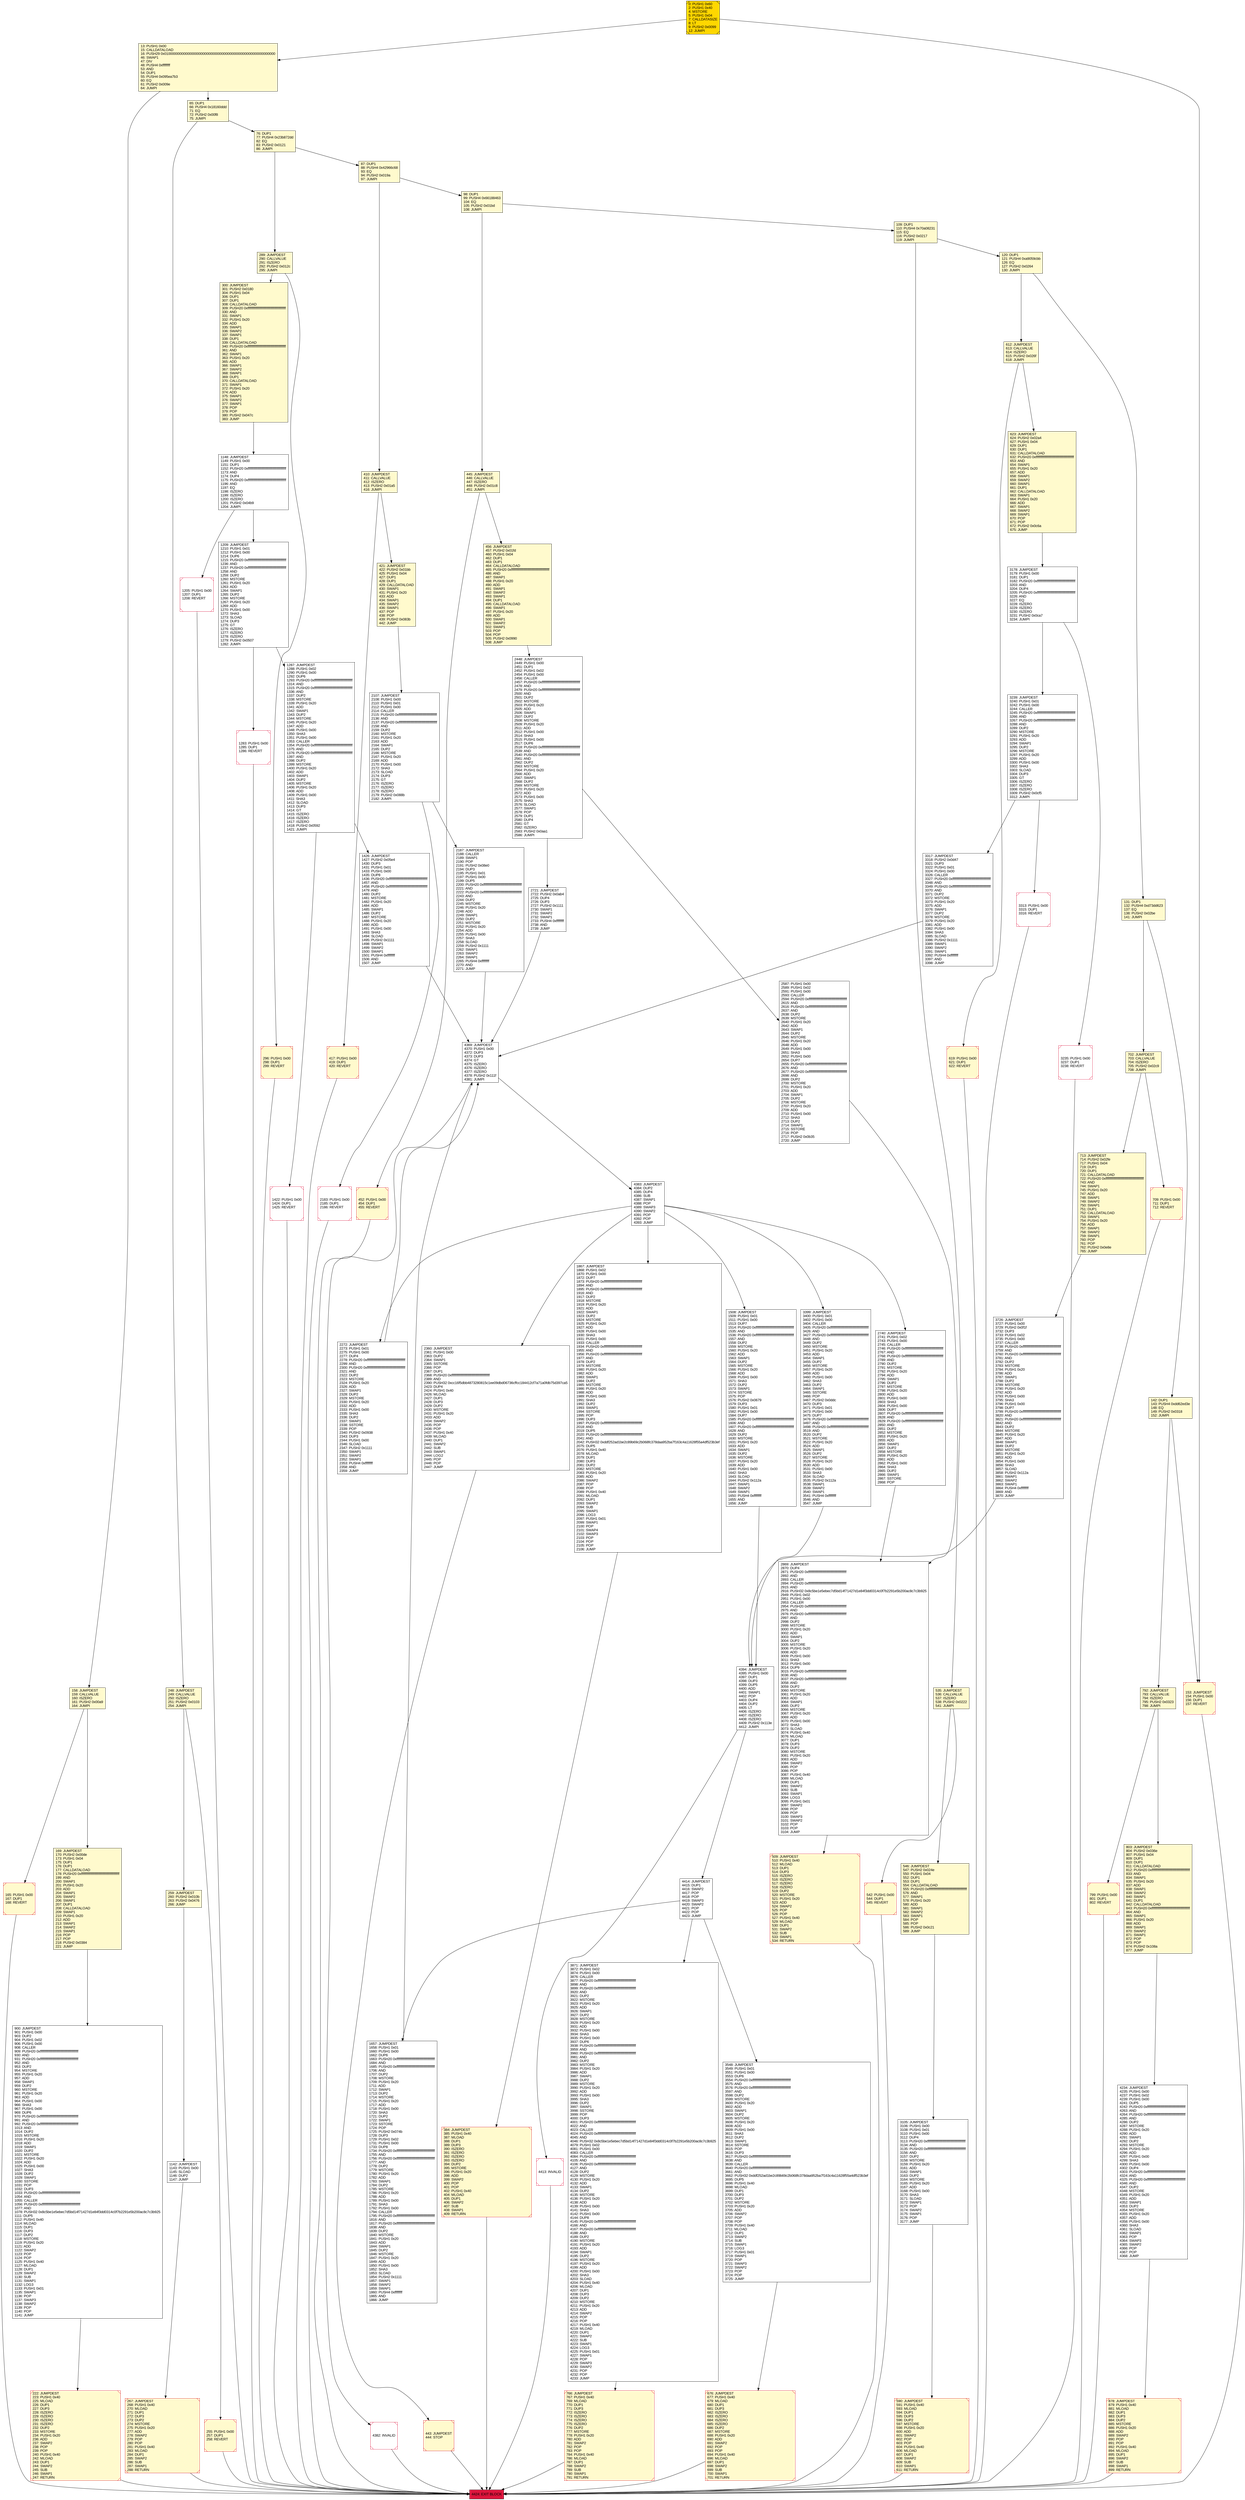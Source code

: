 digraph G {
bgcolor=transparent rankdir=UD;
node [shape=box style=filled color=black fillcolor=white fontname=arial fontcolor=black];
417 [label="417: PUSH1 0x00\l419: DUP1\l420: REVERT\l" fillcolor=lemonchiffon shape=Msquare color=crimson ];
120 [label="120: DUP1\l121: PUSH4 0xa9059cbb\l126: EQ\l127: PUSH2 0x0264\l130: JUMPI\l" fillcolor=lemonchiffon ];
3235 [label="3235: PUSH1 0x00\l3237: DUP1\l3238: REVERT\l" shape=Msquare color=crimson ];
4413 [label="4413: INVALID\l" shape=Msquare color=crimson ];
165 [label="165: PUSH1 0x00\l167: DUP1\l168: REVERT\l" fillcolor=lemonchiffon shape=Msquare color=crimson ];
3317 [label="3317: JUMPDEST\l3318: PUSH2 0x0d47\l3321: DUP3\l3322: PUSH1 0x01\l3324: PUSH1 0x00\l3326: CALLER\l3327: PUSH20 0xffffffffffffffffffffffffffffffffffffffff\l3348: AND\l3349: PUSH20 0xffffffffffffffffffffffffffffffffffffffff\l3370: AND\l3371: DUP2\l3372: MSTORE\l3373: PUSH1 0x20\l3375: ADD\l3376: SWAP1\l3377: DUP2\l3378: MSTORE\l3379: PUSH1 0x20\l3381: ADD\l3382: PUSH1 0x00\l3384: SHA3\l3385: SLOAD\l3386: PUSH2 0x1111\l3389: SWAP1\l3390: SWAP2\l3391: SWAP1\l3392: PUSH4 0xffffffff\l3397: AND\l3398: JUMP\l" ];
296 [label="296: PUSH1 0x00\l298: DUP1\l299: REVERT\l" fillcolor=lemonchiffon shape=Msquare color=crimson ];
169 [label="169: JUMPDEST\l170: PUSH2 0x00de\l173: PUSH1 0x04\l175: DUP1\l176: DUP1\l177: CALLDATALOAD\l178: PUSH20 0xffffffffffffffffffffffffffffffffffffffff\l199: AND\l200: SWAP1\l201: PUSH1 0x20\l203: ADD\l204: SWAP1\l205: SWAP2\l206: SWAP1\l207: DUP1\l208: CALLDATALOAD\l209: SWAP1\l210: PUSH1 0x20\l212: ADD\l213: SWAP1\l214: SWAP2\l215: SWAP1\l216: POP\l217: POP\l218: PUSH2 0x0384\l221: JUMP\l" fillcolor=lemonchiffon ];
456 [label="456: JUMPDEST\l457: PUSH2 0x01fd\l460: PUSH1 0x04\l462: DUP1\l463: DUP1\l464: CALLDATALOAD\l465: PUSH20 0xffffffffffffffffffffffffffffffffffffffff\l486: AND\l487: SWAP1\l488: PUSH1 0x20\l490: ADD\l491: SWAP1\l492: SWAP2\l493: SWAP1\l494: DUP1\l495: CALLDATALOAD\l496: SWAP1\l497: PUSH1 0x20\l499: ADD\l500: SWAP1\l501: SWAP2\l502: SWAP1\l503: POP\l504: POP\l505: PUSH2 0x0990\l508: JUMP\l" fillcolor=lemonchiffon ];
535 [label="535: JUMPDEST\l536: CALLVALUE\l537: ISZERO\l538: PUSH2 0x0222\l541: JUMPI\l" fillcolor=lemonchiffon ];
4234 [label="4234: JUMPDEST\l4235: PUSH1 0x00\l4237: PUSH1 0x02\l4239: PUSH1 0x00\l4241: DUP5\l4242: PUSH20 0xffffffffffffffffffffffffffffffffffffffff\l4263: AND\l4264: PUSH20 0xffffffffffffffffffffffffffffffffffffffff\l4285: AND\l4286: DUP2\l4287: MSTORE\l4288: PUSH1 0x20\l4290: ADD\l4291: SWAP1\l4292: DUP2\l4293: MSTORE\l4294: PUSH1 0x20\l4296: ADD\l4297: PUSH1 0x00\l4299: SHA3\l4300: PUSH1 0x00\l4302: DUP4\l4303: PUSH20 0xffffffffffffffffffffffffffffffffffffffff\l4324: AND\l4325: PUSH20 0xffffffffffffffffffffffffffffffffffffffff\l4346: AND\l4347: DUP2\l4348: MSTORE\l4349: PUSH1 0x20\l4351: ADD\l4352: SWAP1\l4353: DUP2\l4354: MSTORE\l4355: PUSH1 0x20\l4357: ADD\l4358: PUSH1 0x00\l4360: SHA3\l4361: SLOAD\l4362: SWAP1\l4363: POP\l4364: SWAP3\l4365: SWAP2\l4366: POP\l4367: POP\l4368: JUMP\l" ];
1205 [label="1205: PUSH1 0x00\l1207: DUP1\l1208: REVERT\l" shape=Msquare color=crimson ];
1508 [label="1508: JUMPDEST\l1509: PUSH1 0x01\l1511: PUSH1 0x00\l1513: DUP7\l1514: PUSH20 0xffffffffffffffffffffffffffffffffffffffff\l1535: AND\l1536: PUSH20 0xffffffffffffffffffffffffffffffffffffffff\l1557: AND\l1558: DUP2\l1559: MSTORE\l1560: PUSH1 0x20\l1562: ADD\l1563: SWAP1\l1564: DUP2\l1565: MSTORE\l1566: PUSH1 0x20\l1568: ADD\l1569: PUSH1 0x00\l1571: SHA3\l1572: DUP2\l1573: SWAP1\l1574: SSTORE\l1575: POP\l1576: PUSH2 0x0679\l1579: DUP3\l1580: PUSH1 0x01\l1582: PUSH1 0x00\l1584: DUP7\l1585: PUSH20 0xffffffffffffffffffffffffffffffffffffffff\l1606: AND\l1607: PUSH20 0xffffffffffffffffffffffffffffffffffffffff\l1628: AND\l1629: DUP2\l1630: MSTORE\l1631: PUSH1 0x20\l1633: ADD\l1634: SWAP1\l1635: DUP2\l1636: MSTORE\l1637: PUSH1 0x20\l1639: ADD\l1640: PUSH1 0x00\l1642: SHA3\l1643: SLOAD\l1644: PUSH2 0x112a\l1647: SWAP1\l1648: SWAP2\l1649: SWAP1\l1650: PUSH4 0xffffffff\l1655: AND\l1656: JUMP\l" ];
676 [label="676: JUMPDEST\l677: PUSH1 0x40\l679: MLOAD\l680: DUP1\l681: DUP3\l682: ISZERO\l683: ISZERO\l684: ISZERO\l685: ISZERO\l686: DUP2\l687: MSTORE\l688: PUSH1 0x20\l690: ADD\l691: SWAP2\l692: POP\l693: POP\l694: PUSH1 0x40\l696: MLOAD\l697: DUP1\l698: SWAP2\l699: SUB\l700: SWAP1\l701: RETURN\l" fillcolor=lemonchiffon shape=Msquare color=crimson ];
87 [label="87: DUP1\l88: PUSH4 0x42966c68\l93: EQ\l94: PUSH2 0x019a\l97: JUMPI\l" fillcolor=lemonchiffon ];
131 [label="131: DUP1\l132: PUSH4 0xd73dd623\l137: EQ\l138: PUSH2 0x02be\l141: JUMPI\l" fillcolor=lemonchiffon ];
2721 [label="2721: JUMPDEST\l2722: PUSH2 0x0ab4\l2725: DUP4\l2726: DUP3\l2727: PUSH2 0x1111\l2730: SWAP1\l2731: SWAP2\l2732: SWAP1\l2733: PUSH4 0xffffffff\l2738: AND\l2739: JUMP\l" ];
153 [label="153: JUMPDEST\l154: PUSH1 0x00\l156: DUP1\l157: REVERT\l" fillcolor=lemonchiffon shape=Msquare color=crimson ];
142 [label="142: DUP1\l143: PUSH4 0xdd62ed3e\l148: EQ\l149: PUSH2 0x0318\l152: JUMPI\l" fillcolor=lemonchiffon ];
1148 [label="1148: JUMPDEST\l1149: PUSH1 0x00\l1151: DUP1\l1152: PUSH20 0xffffffffffffffffffffffffffffffffffffffff\l1173: AND\l1174: DUP4\l1175: PUSH20 0xffffffffffffffffffffffffffffffffffffffff\l1196: AND\l1197: EQ\l1198: ISZERO\l1199: ISZERO\l1200: ISZERO\l1201: PUSH2 0x04b9\l1204: JUMPI\l" ];
2587 [label="2587: PUSH1 0x00\l2589: PUSH1 0x02\l2591: PUSH1 0x00\l2593: CALLER\l2594: PUSH20 0xffffffffffffffffffffffffffffffffffffffff\l2615: AND\l2616: PUSH20 0xffffffffffffffffffffffffffffffffffffffff\l2637: AND\l2638: DUP2\l2639: MSTORE\l2640: PUSH1 0x20\l2642: ADD\l2643: SWAP1\l2644: DUP2\l2645: MSTORE\l2646: PUSH1 0x20\l2648: ADD\l2649: PUSH1 0x00\l2651: SHA3\l2652: PUSH1 0x00\l2654: DUP7\l2655: PUSH20 0xffffffffffffffffffffffffffffffffffffffff\l2676: AND\l2677: PUSH20 0xffffffffffffffffffffffffffffffffffffffff\l2698: AND\l2699: DUP2\l2700: MSTORE\l2701: PUSH1 0x20\l2703: ADD\l2704: SWAP1\l2705: DUP2\l2706: MSTORE\l2707: PUSH1 0x20\l2709: ADD\l2710: PUSH1 0x00\l2712: SHA3\l2713: DUP2\l2714: SWAP1\l2715: SSTORE\l2716: POP\l2717: PUSH2 0x0b35\l2720: JUMP\l" ];
4382 [label="4382: INVALID\l" shape=Msquare color=crimson ];
1283 [label="1283: PUSH1 0x00\l1285: DUP1\l1286: REVERT\l" shape=Msquare color=crimson ];
2183 [label="2183: PUSH1 0x00\l2185: DUP1\l2186: REVERT\l" shape=Msquare color=crimson ];
4383 [label="4383: JUMPDEST\l4384: DUP2\l4385: DUP4\l4386: SUB\l4387: SWAP1\l4388: POP\l4389: SWAP3\l4390: SWAP2\l4391: POP\l4392: POP\l4393: JUMP\l" ];
3726 [label="3726: JUMPDEST\l3727: PUSH1 0x00\l3729: PUSH2 0x0f1f\l3732: DUP3\l3733: PUSH1 0x02\l3735: PUSH1 0x00\l3737: CALLER\l3738: PUSH20 0xffffffffffffffffffffffffffffffffffffffff\l3759: AND\l3760: PUSH20 0xffffffffffffffffffffffffffffffffffffffff\l3781: AND\l3782: DUP2\l3783: MSTORE\l3784: PUSH1 0x20\l3786: ADD\l3787: SWAP1\l3788: DUP2\l3789: MSTORE\l3790: PUSH1 0x20\l3792: ADD\l3793: PUSH1 0x00\l3795: SHA3\l3796: PUSH1 0x00\l3798: DUP7\l3799: PUSH20 0xffffffffffffffffffffffffffffffffffffffff\l3820: AND\l3821: PUSH20 0xffffffffffffffffffffffffffffffffffffffff\l3842: AND\l3843: DUP2\l3844: MSTORE\l3845: PUSH1 0x20\l3847: ADD\l3848: SWAP1\l3849: DUP2\l3850: MSTORE\l3851: PUSH1 0x20\l3853: ADD\l3854: PUSH1 0x00\l3856: SHA3\l3857: SLOAD\l3858: PUSH2 0x112a\l3861: SWAP1\l3862: SWAP2\l3863: SWAP1\l3864: PUSH4 0xffffffff\l3869: AND\l3870: JUMP\l" ];
289 [label="289: JUMPDEST\l290: CALLVALUE\l291: ISZERO\l292: PUSH2 0x012c\l295: JUMPI\l" fillcolor=lemonchiffon ];
792 [label="792: JUMPDEST\l793: CALLVALUE\l794: ISZERO\l795: PUSH2 0x0323\l798: JUMPI\l" fillcolor=lemonchiffon ];
443 [label="443: JUMPDEST\l444: STOP\l" fillcolor=lemonchiffon shape=Msquare color=crimson ];
1422 [label="1422: PUSH1 0x00\l1424: DUP1\l1425: REVERT\l" shape=Msquare color=crimson ];
546 [label="546: JUMPDEST\l547: PUSH2 0x024e\l550: PUSH1 0x04\l552: DUP1\l553: DUP1\l554: CALLDATALOAD\l555: PUSH20 0xffffffffffffffffffffffffffffffffffffffff\l576: AND\l577: SWAP1\l578: PUSH1 0x20\l580: ADD\l581: SWAP1\l582: SWAP2\l583: SWAP1\l584: POP\l585: POP\l586: PUSH2 0x0c21\l589: JUMP\l" fillcolor=lemonchiffon ];
267 [label="267: JUMPDEST\l268: PUSH1 0x40\l270: MLOAD\l271: DUP1\l272: DUP3\l273: DUP2\l274: MSTORE\l275: PUSH1 0x20\l277: ADD\l278: SWAP2\l279: POP\l280: POP\l281: PUSH1 0x40\l283: MLOAD\l284: DUP1\l285: SWAP2\l286: SUB\l287: SWAP1\l288: RETURN\l" fillcolor=lemonchiffon shape=Msquare color=crimson ];
1867 [label="1867: JUMPDEST\l1868: PUSH1 0x02\l1870: PUSH1 0x00\l1872: DUP7\l1873: PUSH20 0xffffffffffffffffffffffffffffffffffffffff\l1894: AND\l1895: PUSH20 0xffffffffffffffffffffffffffffffffffffffff\l1916: AND\l1917: DUP2\l1918: MSTORE\l1919: PUSH1 0x20\l1921: ADD\l1922: SWAP1\l1923: DUP2\l1924: MSTORE\l1925: PUSH1 0x20\l1927: ADD\l1928: PUSH1 0x00\l1930: SHA3\l1931: PUSH1 0x00\l1933: CALLER\l1934: PUSH20 0xffffffffffffffffffffffffffffffffffffffff\l1955: AND\l1956: PUSH20 0xffffffffffffffffffffffffffffffffffffffff\l1977: AND\l1978: DUP2\l1979: MSTORE\l1980: PUSH1 0x20\l1982: ADD\l1983: SWAP1\l1984: DUP2\l1985: MSTORE\l1986: PUSH1 0x20\l1988: ADD\l1989: PUSH1 0x00\l1991: SHA3\l1992: DUP2\l1993: SWAP1\l1994: SSTORE\l1995: POP\l1996: DUP3\l1997: PUSH20 0xffffffffffffffffffffffffffffffffffffffff\l2018: AND\l2019: DUP5\l2020: PUSH20 0xffffffffffffffffffffffffffffffffffffffff\l2041: AND\l2042: PUSH32 0xddf252ad1be2c89b69c2b068fc378daa952ba7f163c4a11628f55a4df523b3ef\l2075: DUP5\l2076: PUSH1 0x40\l2078: MLOAD\l2079: DUP1\l2080: DUP3\l2081: DUP2\l2082: MSTORE\l2083: PUSH1 0x20\l2085: ADD\l2086: SWAP2\l2087: POP\l2088: POP\l2089: PUSH1 0x40\l2091: MLOAD\l2092: DUP1\l2093: SWAP2\l2094: SUB\l2095: SWAP1\l2096: LOG3\l2097: PUSH1 0x01\l2099: SWAP1\l2100: POP\l2101: SWAP4\l2102: SWAP3\l2103: POP\l2104: POP\l2105: POP\l2106: JUMP\l" ];
612 [label="612: JUMPDEST\l613: CALLVALUE\l614: ISZERO\l615: PUSH2 0x026f\l618: JUMPI\l" fillcolor=lemonchiffon ];
384 [label="384: JUMPDEST\l385: PUSH1 0x40\l387: MLOAD\l388: DUP1\l389: DUP3\l390: ISZERO\l391: ISZERO\l392: ISZERO\l393: ISZERO\l394: DUP2\l395: MSTORE\l396: PUSH1 0x20\l398: ADD\l399: SWAP2\l400: POP\l401: POP\l402: PUSH1 0x40\l404: MLOAD\l405: DUP1\l406: SWAP2\l407: SUB\l408: SWAP1\l409: RETURN\l" fillcolor=lemonchiffon shape=Msquare color=crimson ];
799 [label="799: PUSH1 0x00\l801: DUP1\l802: REVERT\l" fillcolor=lemonchiffon shape=Msquare color=crimson ];
1657 [label="1657: JUMPDEST\l1658: PUSH1 0x01\l1660: PUSH1 0x00\l1662: DUP6\l1663: PUSH20 0xffffffffffffffffffffffffffffffffffffffff\l1684: AND\l1685: PUSH20 0xffffffffffffffffffffffffffffffffffffffff\l1706: AND\l1707: DUP2\l1708: MSTORE\l1709: PUSH1 0x20\l1711: ADD\l1712: SWAP1\l1713: DUP2\l1714: MSTORE\l1715: PUSH1 0x20\l1717: ADD\l1718: PUSH1 0x00\l1720: SHA3\l1721: DUP2\l1722: SWAP1\l1723: SSTORE\l1724: POP\l1725: PUSH2 0x074b\l1728: DUP3\l1729: PUSH1 0x02\l1731: PUSH1 0x00\l1733: DUP8\l1734: PUSH20 0xffffffffffffffffffffffffffffffffffffffff\l1755: AND\l1756: PUSH20 0xffffffffffffffffffffffffffffffffffffffff\l1777: AND\l1778: DUP2\l1779: MSTORE\l1780: PUSH1 0x20\l1782: ADD\l1783: SWAP1\l1784: DUP2\l1785: MSTORE\l1786: PUSH1 0x20\l1788: ADD\l1789: PUSH1 0x00\l1791: SHA3\l1792: PUSH1 0x00\l1794: CALLER\l1795: PUSH20 0xffffffffffffffffffffffffffffffffffffffff\l1816: AND\l1817: PUSH20 0xffffffffffffffffffffffffffffffffffffffff\l1838: AND\l1839: DUP2\l1840: MSTORE\l1841: PUSH1 0x20\l1843: ADD\l1844: SWAP1\l1845: DUP2\l1846: MSTORE\l1847: PUSH1 0x20\l1849: ADD\l1850: PUSH1 0x00\l1852: SHA3\l1853: SLOAD\l1854: PUSH2 0x1111\l1857: SWAP1\l1858: SWAP2\l1859: SWAP1\l1860: PUSH4 0xffffffff\l1865: AND\l1866: JUMP\l" ];
542 [label="542: PUSH1 0x00\l544: DUP1\l545: REVERT\l" fillcolor=lemonchiffon shape=Msquare color=crimson ];
2187 [label="2187: JUMPDEST\l2188: CALLER\l2189: SWAP1\l2190: POP\l2191: PUSH2 0x08e0\l2194: DUP3\l2195: PUSH1 0x01\l2197: PUSH1 0x00\l2199: DUP5\l2200: PUSH20 0xffffffffffffffffffffffffffffffffffffffff\l2221: AND\l2222: PUSH20 0xffffffffffffffffffffffffffffffffffffffff\l2243: AND\l2244: DUP2\l2245: MSTORE\l2246: PUSH1 0x20\l2248: ADD\l2249: SWAP1\l2250: DUP2\l2251: MSTORE\l2252: PUSH1 0x20\l2254: ADD\l2255: PUSH1 0x00\l2257: SHA3\l2258: SLOAD\l2259: PUSH2 0x1111\l2262: SWAP1\l2263: SWAP2\l2264: SWAP1\l2265: PUSH4 0xffffffff\l2270: AND\l2271: JUMP\l" ];
509 [label="509: JUMPDEST\l510: PUSH1 0x40\l512: MLOAD\l513: DUP1\l514: DUP3\l515: ISZERO\l516: ISZERO\l517: ISZERO\l518: ISZERO\l519: DUP2\l520: MSTORE\l521: PUSH1 0x20\l523: ADD\l524: SWAP2\l525: POP\l526: POP\l527: PUSH1 0x40\l529: MLOAD\l530: DUP1\l531: SWAP2\l532: SUB\l533: SWAP1\l534: RETURN\l" fillcolor=lemonchiffon shape=Msquare color=crimson ];
3105 [label="3105: JUMPDEST\l3106: PUSH1 0x00\l3108: PUSH1 0x01\l3110: PUSH1 0x00\l3112: DUP4\l3113: PUSH20 0xffffffffffffffffffffffffffffffffffffffff\l3134: AND\l3135: PUSH20 0xffffffffffffffffffffffffffffffffffffffff\l3156: AND\l3157: DUP2\l3158: MSTORE\l3159: PUSH1 0x20\l3161: ADD\l3162: SWAP1\l3163: DUP2\l3164: MSTORE\l3165: PUSH1 0x20\l3167: ADD\l3168: PUSH1 0x00\l3170: SHA3\l3171: SLOAD\l3172: SWAP1\l3173: POP\l3174: SWAP2\l3175: SWAP1\l3176: POP\l3177: JUMP\l" ];
766 [label="766: JUMPDEST\l767: PUSH1 0x40\l769: MLOAD\l770: DUP1\l771: DUP3\l772: ISZERO\l773: ISZERO\l774: ISZERO\l775: ISZERO\l776: DUP2\l777: MSTORE\l778: PUSH1 0x20\l780: ADD\l781: SWAP2\l782: POP\l783: POP\l784: PUSH1 0x40\l786: MLOAD\l787: DUP1\l788: SWAP2\l789: SUB\l790: SWAP1\l791: RETURN\l" fillcolor=lemonchiffon shape=Msquare color=crimson ];
410 [label="410: JUMPDEST\l411: CALLVALUE\l412: ISZERO\l413: PUSH2 0x01a5\l416: JUMPI\l" fillcolor=lemonchiffon ];
900 [label="900: JUMPDEST\l901: PUSH1 0x00\l903: DUP2\l904: PUSH1 0x02\l906: PUSH1 0x00\l908: CALLER\l909: PUSH20 0xffffffffffffffffffffffffffffffffffffffff\l930: AND\l931: PUSH20 0xffffffffffffffffffffffffffffffffffffffff\l952: AND\l953: DUP2\l954: MSTORE\l955: PUSH1 0x20\l957: ADD\l958: SWAP1\l959: DUP2\l960: MSTORE\l961: PUSH1 0x20\l963: ADD\l964: PUSH1 0x00\l966: SHA3\l967: PUSH1 0x00\l969: DUP6\l970: PUSH20 0xffffffffffffffffffffffffffffffffffffffff\l991: AND\l992: PUSH20 0xffffffffffffffffffffffffffffffffffffffff\l1013: AND\l1014: DUP2\l1015: MSTORE\l1016: PUSH1 0x20\l1018: ADD\l1019: SWAP1\l1020: DUP2\l1021: MSTORE\l1022: PUSH1 0x20\l1024: ADD\l1025: PUSH1 0x00\l1027: SHA3\l1028: DUP2\l1029: SWAP1\l1030: SSTORE\l1031: POP\l1032: DUP3\l1033: PUSH20 0xffffffffffffffffffffffffffffffffffffffff\l1054: AND\l1055: CALLER\l1056: PUSH20 0xffffffffffffffffffffffffffffffffffffffff\l1077: AND\l1078: PUSH32 0x8c5be1e5ebec7d5bd14f71427d1e84f3dd0314c0f7b2291e5b200ac8c7c3b925\l1111: DUP5\l1112: PUSH1 0x40\l1114: MLOAD\l1115: DUP1\l1116: DUP3\l1117: DUP2\l1118: MSTORE\l1119: PUSH1 0x20\l1121: ADD\l1122: SWAP2\l1123: POP\l1124: POP\l1125: PUSH1 0x40\l1127: MLOAD\l1128: DUP1\l1129: SWAP2\l1130: SUB\l1131: SWAP1\l1132: LOG3\l1133: PUSH1 0x01\l1135: SWAP1\l1136: POP\l1137: SWAP3\l1138: SWAP2\l1139: POP\l1140: POP\l1141: JUMP\l" ];
1426 [label="1426: JUMPDEST\l1427: PUSH2 0x05e4\l1430: DUP3\l1431: PUSH1 0x01\l1433: PUSH1 0x00\l1435: DUP8\l1436: PUSH20 0xffffffffffffffffffffffffffffffffffffffff\l1457: AND\l1458: PUSH20 0xffffffffffffffffffffffffffffffffffffffff\l1479: AND\l1480: DUP2\l1481: MSTORE\l1482: PUSH1 0x20\l1484: ADD\l1485: SWAP1\l1486: DUP2\l1487: MSTORE\l1488: PUSH1 0x20\l1490: ADD\l1491: PUSH1 0x00\l1493: SHA3\l1494: SLOAD\l1495: PUSH2 0x1111\l1498: SWAP1\l1499: SWAP2\l1500: SWAP1\l1501: PUSH4 0xffffffff\l1506: AND\l1507: JUMP\l" ];
421 [label="421: JUMPDEST\l422: PUSH2 0x01bb\l425: PUSH1 0x04\l427: DUP1\l428: DUP1\l429: CALLDATALOAD\l430: SWAP1\l431: PUSH1 0x20\l433: ADD\l434: SWAP1\l435: SWAP2\l436: SWAP1\l437: POP\l438: POP\l439: PUSH2 0x083b\l442: JUMP\l" fillcolor=lemonchiffon ];
1142 [label="1142: JUMPDEST\l1143: PUSH1 0x00\l1145: SLOAD\l1146: DUP2\l1147: JUMP\l" ];
4424 [label="4424: EXIT BLOCK\l" fillcolor=crimson ];
13 [label="13: PUSH1 0x00\l15: CALLDATALOAD\l16: PUSH29 0x0100000000000000000000000000000000000000000000000000000000\l46: SWAP1\l47: DIV\l48: PUSH4 0xffffffff\l53: AND\l54: DUP1\l55: PUSH4 0x095ea7b3\l60: EQ\l61: PUSH2 0x009e\l64: JUMPI\l" fillcolor=lemonchiffon ];
2272 [label="2272: JUMPDEST\l2273: PUSH1 0x01\l2275: PUSH1 0x00\l2277: DUP4\l2278: PUSH20 0xffffffffffffffffffffffffffffffffffffffff\l2299: AND\l2300: PUSH20 0xffffffffffffffffffffffffffffffffffffffff\l2321: AND\l2322: DUP2\l2323: MSTORE\l2324: PUSH1 0x20\l2326: ADD\l2327: SWAP1\l2328: DUP2\l2329: MSTORE\l2330: PUSH1 0x20\l2332: ADD\l2333: PUSH1 0x00\l2335: SHA3\l2336: DUP2\l2337: SWAP1\l2338: SSTORE\l2339: POP\l2340: PUSH2 0x0938\l2343: DUP3\l2344: PUSH1 0x00\l2346: SLOAD\l2347: PUSH2 0x1111\l2350: SWAP1\l2351: SWAP2\l2352: SWAP1\l2353: PUSH4 0xffffffff\l2358: AND\l2359: JUMP\l" ];
619 [label="619: PUSH1 0x00\l621: DUP1\l622: REVERT\l" fillcolor=lemonchiffon shape=Msquare color=crimson ];
65 [label="65: DUP1\l66: PUSH4 0x18160ddd\l71: EQ\l72: PUSH2 0x00f8\l75: JUMPI\l" fillcolor=lemonchiffon ];
3178 [label="3178: JUMPDEST\l3179: PUSH1 0x00\l3181: DUP1\l3182: PUSH20 0xffffffffffffffffffffffffffffffffffffffff\l3203: AND\l3204: DUP4\l3205: PUSH20 0xffffffffffffffffffffffffffffffffffffffff\l3226: AND\l3227: EQ\l3228: ISZERO\l3229: ISZERO\l3230: ISZERO\l3231: PUSH2 0x0ca7\l3234: JUMPI\l" ];
2360 [label="2360: JUMPDEST\l2361: PUSH1 0x00\l2363: DUP2\l2364: SWAP1\l2365: SSTORE\l2366: POP\l2367: DUP1\l2368: PUSH20 0xffffffffffffffffffffffffffffffffffffffff\l2389: AND\l2390: PUSH32 0xcc16f5dbb4873280815c1ee09dbd06736cffcc184412cf7a71a0fdb75d397ca5\l2423: DUP4\l2424: PUSH1 0x40\l2426: MLOAD\l2427: DUP1\l2428: DUP3\l2429: DUP2\l2430: MSTORE\l2431: PUSH1 0x20\l2433: ADD\l2434: SWAP2\l2435: POP\l2436: POP\l2437: PUSH1 0x40\l2439: MLOAD\l2440: DUP1\l2441: SWAP2\l2442: SUB\l2443: SWAP1\l2444: LOG2\l2445: POP\l2446: POP\l2447: JUMP\l" ];
3313 [label="3313: PUSH1 0x00\l3315: DUP1\l3316: REVERT\l" shape=Msquare color=crimson ];
4414 [label="4414: JUMPDEST\l4415: DUP1\l4416: SWAP2\l4417: POP\l4418: POP\l4419: SWAP3\l4420: SWAP2\l4421: POP\l4422: POP\l4423: JUMP\l" ];
702 [label="702: JUMPDEST\l703: CALLVALUE\l704: ISZERO\l705: PUSH2 0x02c9\l708: JUMPI\l" fillcolor=lemonchiffon ];
158 [label="158: JUMPDEST\l159: CALLVALUE\l160: ISZERO\l161: PUSH2 0x00a9\l164: JUMPI\l" fillcolor=lemonchiffon ];
1287 [label="1287: JUMPDEST\l1288: PUSH1 0x02\l1290: PUSH1 0x00\l1292: DUP6\l1293: PUSH20 0xffffffffffffffffffffffffffffffffffffffff\l1314: AND\l1315: PUSH20 0xffffffffffffffffffffffffffffffffffffffff\l1336: AND\l1337: DUP2\l1338: MSTORE\l1339: PUSH1 0x20\l1341: ADD\l1342: SWAP1\l1343: DUP2\l1344: MSTORE\l1345: PUSH1 0x20\l1347: ADD\l1348: PUSH1 0x00\l1350: SHA3\l1351: PUSH1 0x00\l1353: CALLER\l1354: PUSH20 0xffffffffffffffffffffffffffffffffffffffff\l1375: AND\l1376: PUSH20 0xffffffffffffffffffffffffffffffffffffffff\l1397: AND\l1398: DUP2\l1399: MSTORE\l1400: PUSH1 0x20\l1402: ADD\l1403: SWAP1\l1404: DUP2\l1405: MSTORE\l1406: PUSH1 0x20\l1408: ADD\l1409: PUSH1 0x00\l1411: SHA3\l1412: SLOAD\l1413: DUP3\l1414: GT\l1415: ISZERO\l1416: ISZERO\l1417: ISZERO\l1418: PUSH2 0x0592\l1421: JUMPI\l" ];
3239 [label="3239: JUMPDEST\l3240: PUSH1 0x01\l3242: PUSH1 0x00\l3244: CALLER\l3245: PUSH20 0xffffffffffffffffffffffffffffffffffffffff\l3266: AND\l3267: PUSH20 0xffffffffffffffffffffffffffffffffffffffff\l3288: AND\l3289: DUP2\l3290: MSTORE\l3291: PUSH1 0x20\l3293: ADD\l3294: SWAP1\l3295: DUP2\l3296: MSTORE\l3297: PUSH1 0x20\l3299: ADD\l3300: PUSH1 0x00\l3302: SHA3\l3303: SLOAD\l3304: DUP3\l3305: GT\l3306: ISZERO\l3307: ISZERO\l3308: ISZERO\l3309: PUSH2 0x0cf5\l3312: JUMPI\l" ];
713 [label="713: JUMPDEST\l714: PUSH2 0x02fe\l717: PUSH1 0x04\l719: DUP1\l720: DUP1\l721: CALLDATALOAD\l722: PUSH20 0xffffffffffffffffffffffffffffffffffffffff\l743: AND\l744: SWAP1\l745: PUSH1 0x20\l747: ADD\l748: SWAP1\l749: SWAP2\l750: SWAP1\l751: DUP1\l752: CALLDATALOAD\l753: SWAP1\l754: PUSH1 0x20\l756: ADD\l757: SWAP1\l758: SWAP2\l759: SWAP1\l760: POP\l761: POP\l762: PUSH2 0x0e8e\l765: JUMP\l" fillcolor=lemonchiffon ];
2869 [label="2869: JUMPDEST\l2870: DUP4\l2871: PUSH20 0xffffffffffffffffffffffffffffffffffffffff\l2892: AND\l2893: CALLER\l2894: PUSH20 0xffffffffffffffffffffffffffffffffffffffff\l2915: AND\l2916: PUSH32 0x8c5be1e5ebec7d5bd14f71427d1e84f3dd0314c0f7b2291e5b200ac8c7c3b925\l2949: PUSH1 0x02\l2951: PUSH1 0x00\l2953: CALLER\l2954: PUSH20 0xffffffffffffffffffffffffffffffffffffffff\l2975: AND\l2976: PUSH20 0xffffffffffffffffffffffffffffffffffffffff\l2997: AND\l2998: DUP2\l2999: MSTORE\l3000: PUSH1 0x20\l3002: ADD\l3003: SWAP1\l3004: DUP2\l3005: MSTORE\l3006: PUSH1 0x20\l3008: ADD\l3009: PUSH1 0x00\l3011: SHA3\l3012: PUSH1 0x00\l3014: DUP9\l3015: PUSH20 0xffffffffffffffffffffffffffffffffffffffff\l3036: AND\l3037: PUSH20 0xffffffffffffffffffffffffffffffffffffffff\l3058: AND\l3059: DUP2\l3060: MSTORE\l3061: PUSH1 0x20\l3063: ADD\l3064: SWAP1\l3065: DUP2\l3066: MSTORE\l3067: PUSH1 0x20\l3069: ADD\l3070: PUSH1 0x00\l3072: SHA3\l3073: SLOAD\l3074: PUSH1 0x40\l3076: MLOAD\l3077: DUP1\l3078: DUP3\l3079: DUP2\l3080: MSTORE\l3081: PUSH1 0x20\l3083: ADD\l3084: SWAP2\l3085: POP\l3086: POP\l3087: PUSH1 0x40\l3089: MLOAD\l3090: DUP1\l3091: SWAP2\l3092: SUB\l3093: SWAP1\l3094: LOG3\l3095: PUSH1 0x01\l3097: SWAP2\l3098: POP\l3099: POP\l3100: SWAP3\l3101: SWAP2\l3102: POP\l3103: POP\l3104: JUMP\l" ];
878 [label="878: JUMPDEST\l879: PUSH1 0x40\l881: MLOAD\l882: DUP1\l883: DUP3\l884: DUP2\l885: MSTORE\l886: PUSH1 0x20\l888: ADD\l889: SWAP2\l890: POP\l891: POP\l892: PUSH1 0x40\l894: MLOAD\l895: DUP1\l896: SWAP2\l897: SUB\l898: SWAP1\l899: RETURN\l" fillcolor=lemonchiffon shape=Msquare color=crimson ];
255 [label="255: PUSH1 0x00\l257: DUP1\l258: REVERT\l" fillcolor=lemonchiffon shape=Msquare color=crimson ];
300 [label="300: JUMPDEST\l301: PUSH2 0x0180\l304: PUSH1 0x04\l306: DUP1\l307: DUP1\l308: CALLDATALOAD\l309: PUSH20 0xffffffffffffffffffffffffffffffffffffffff\l330: AND\l331: SWAP1\l332: PUSH1 0x20\l334: ADD\l335: SWAP1\l336: SWAP2\l337: SWAP1\l338: DUP1\l339: CALLDATALOAD\l340: PUSH20 0xffffffffffffffffffffffffffffffffffffffff\l361: AND\l362: SWAP1\l363: PUSH1 0x20\l365: ADD\l366: SWAP1\l367: SWAP2\l368: SWAP1\l369: DUP1\l370: CALLDATALOAD\l371: SWAP1\l372: PUSH1 0x20\l374: ADD\l375: SWAP1\l376: SWAP2\l377: SWAP1\l378: POP\l379: POP\l380: PUSH2 0x047c\l383: JUMP\l" fillcolor=lemonchiffon ];
222 [label="222: JUMPDEST\l223: PUSH1 0x40\l225: MLOAD\l226: DUP1\l227: DUP3\l228: ISZERO\l229: ISZERO\l230: ISZERO\l231: ISZERO\l232: DUP2\l233: MSTORE\l234: PUSH1 0x20\l236: ADD\l237: SWAP2\l238: POP\l239: POP\l240: PUSH1 0x40\l242: MLOAD\l243: DUP1\l244: SWAP2\l245: SUB\l246: SWAP1\l247: RETURN\l" fillcolor=lemonchiffon shape=Msquare color=crimson ];
709 [label="709: PUSH1 0x00\l711: DUP1\l712: REVERT\l" fillcolor=lemonchiffon shape=Msquare color=crimson ];
4369 [label="4369: JUMPDEST\l4370: PUSH1 0x00\l4372: DUP3\l4373: DUP3\l4374: GT\l4375: ISZERO\l4376: ISZERO\l4377: ISZERO\l4378: PUSH2 0x111f\l4381: JUMPI\l" ];
452 [label="452: PUSH1 0x00\l454: DUP1\l455: REVERT\l" fillcolor=lemonchiffon shape=Msquare color=crimson ];
445 [label="445: JUMPDEST\l446: CALLVALUE\l447: ISZERO\l448: PUSH2 0x01c8\l451: JUMPI\l" fillcolor=lemonchiffon ];
2107 [label="2107: JUMPDEST\l2108: PUSH1 0x00\l2110: PUSH1 0x01\l2112: PUSH1 0x00\l2114: CALLER\l2115: PUSH20 0xffffffffffffffffffffffffffffffffffffffff\l2136: AND\l2137: PUSH20 0xffffffffffffffffffffffffffffffffffffffff\l2158: AND\l2159: DUP2\l2160: MSTORE\l2161: PUSH1 0x20\l2163: ADD\l2164: SWAP1\l2165: DUP2\l2166: MSTORE\l2167: PUSH1 0x20\l2169: ADD\l2170: PUSH1 0x00\l2172: SHA3\l2173: SLOAD\l2174: DUP3\l2175: GT\l2176: ISZERO\l2177: ISZERO\l2178: ISZERO\l2179: PUSH2 0x088b\l2182: JUMPI\l" ];
4394 [label="4394: JUMPDEST\l4395: PUSH1 0x00\l4397: DUP1\l4398: DUP3\l4399: DUP5\l4400: ADD\l4401: SWAP1\l4402: POP\l4403: DUP4\l4404: DUP2\l4405: LT\l4406: ISZERO\l4407: ISZERO\l4408: ISZERO\l4409: PUSH2 0x113e\l4412: JUMPI\l" ];
248 [label="248: JUMPDEST\l249: CALLVALUE\l250: ISZERO\l251: PUSH2 0x0103\l254: JUMPI\l" fillcolor=lemonchiffon ];
1209 [label="1209: JUMPDEST\l1210: PUSH1 0x01\l1212: PUSH1 0x00\l1214: DUP6\l1215: PUSH20 0xffffffffffffffffffffffffffffffffffffffff\l1236: AND\l1237: PUSH20 0xffffffffffffffffffffffffffffffffffffffff\l1258: AND\l1259: DUP2\l1260: MSTORE\l1261: PUSH1 0x20\l1263: ADD\l1264: SWAP1\l1265: DUP2\l1266: MSTORE\l1267: PUSH1 0x20\l1269: ADD\l1270: PUSH1 0x00\l1272: SHA3\l1273: SLOAD\l1274: DUP3\l1275: GT\l1276: ISZERO\l1277: ISZERO\l1278: ISZERO\l1279: PUSH2 0x0507\l1282: JUMPI\l" ];
623 [label="623: JUMPDEST\l624: PUSH2 0x02a4\l627: PUSH1 0x04\l629: DUP1\l630: DUP1\l631: CALLDATALOAD\l632: PUSH20 0xffffffffffffffffffffffffffffffffffffffff\l653: AND\l654: SWAP1\l655: PUSH1 0x20\l657: ADD\l658: SWAP1\l659: SWAP2\l660: SWAP1\l661: DUP1\l662: CALLDATALOAD\l663: SWAP1\l664: PUSH1 0x20\l666: ADD\l667: SWAP1\l668: SWAP2\l669: SWAP1\l670: POP\l671: POP\l672: PUSH2 0x0c6a\l675: JUMP\l" fillcolor=lemonchiffon ];
2740 [label="2740: JUMPDEST\l2741: PUSH1 0x02\l2743: PUSH1 0x00\l2745: CALLER\l2746: PUSH20 0xffffffffffffffffffffffffffffffffffffffff\l2767: AND\l2768: PUSH20 0xffffffffffffffffffffffffffffffffffffffff\l2789: AND\l2790: DUP2\l2791: MSTORE\l2792: PUSH1 0x20\l2794: ADD\l2795: SWAP1\l2796: DUP2\l2797: MSTORE\l2798: PUSH1 0x20\l2800: ADD\l2801: PUSH1 0x00\l2803: SHA3\l2804: PUSH1 0x00\l2806: DUP7\l2807: PUSH20 0xffffffffffffffffffffffffffffffffffffffff\l2828: AND\l2829: PUSH20 0xffffffffffffffffffffffffffffffffffffffff\l2850: AND\l2851: DUP2\l2852: MSTORE\l2853: PUSH1 0x20\l2855: ADD\l2856: SWAP1\l2857: DUP2\l2858: MSTORE\l2859: PUSH1 0x20\l2861: ADD\l2862: PUSH1 0x00\l2864: SHA3\l2865: DUP2\l2866: SWAP1\l2867: SSTORE\l2868: POP\l" ];
3399 [label="3399: JUMPDEST\l3400: PUSH1 0x01\l3402: PUSH1 0x00\l3404: CALLER\l3405: PUSH20 0xffffffffffffffffffffffffffffffffffffffff\l3426: AND\l3427: PUSH20 0xffffffffffffffffffffffffffffffffffffffff\l3448: AND\l3449: DUP2\l3450: MSTORE\l3451: PUSH1 0x20\l3453: ADD\l3454: SWAP1\l3455: DUP2\l3456: MSTORE\l3457: PUSH1 0x20\l3459: ADD\l3460: PUSH1 0x00\l3462: SHA3\l3463: DUP2\l3464: SWAP1\l3465: SSTORE\l3466: POP\l3467: PUSH2 0x0ddc\l3470: DUP3\l3471: PUSH1 0x01\l3473: PUSH1 0x00\l3475: DUP7\l3476: PUSH20 0xffffffffffffffffffffffffffffffffffffffff\l3497: AND\l3498: PUSH20 0xffffffffffffffffffffffffffffffffffffffff\l3519: AND\l3520: DUP2\l3521: MSTORE\l3522: PUSH1 0x20\l3524: ADD\l3525: SWAP1\l3526: DUP2\l3527: MSTORE\l3528: PUSH1 0x20\l3530: ADD\l3531: PUSH1 0x00\l3533: SHA3\l3534: SLOAD\l3535: PUSH2 0x112a\l3538: SWAP1\l3539: SWAP2\l3540: SWAP1\l3541: PUSH4 0xffffffff\l3546: AND\l3547: JUMP\l" ];
3548 [label="3548: JUMPDEST\l3549: PUSH1 0x01\l3551: PUSH1 0x00\l3553: DUP6\l3554: PUSH20 0xffffffffffffffffffffffffffffffffffffffff\l3575: AND\l3576: PUSH20 0xffffffffffffffffffffffffffffffffffffffff\l3597: AND\l3598: DUP2\l3599: MSTORE\l3600: PUSH1 0x20\l3602: ADD\l3603: SWAP1\l3604: DUP2\l3605: MSTORE\l3606: PUSH1 0x20\l3608: ADD\l3609: PUSH1 0x00\l3611: SHA3\l3612: DUP2\l3613: SWAP1\l3614: SSTORE\l3615: POP\l3616: DUP3\l3617: PUSH20 0xffffffffffffffffffffffffffffffffffffffff\l3638: AND\l3639: CALLER\l3640: PUSH20 0xffffffffffffffffffffffffffffffffffffffff\l3661: AND\l3662: PUSH32 0xddf252ad1be2c89b69c2b068fc378daa952ba7f163c4a11628f55a4df523b3ef\l3695: DUP5\l3696: PUSH1 0x40\l3698: MLOAD\l3699: DUP1\l3700: DUP3\l3701: DUP2\l3702: MSTORE\l3703: PUSH1 0x20\l3705: ADD\l3706: SWAP2\l3707: POP\l3708: POP\l3709: PUSH1 0x40\l3711: MLOAD\l3712: DUP1\l3713: SWAP2\l3714: SUB\l3715: SWAP1\l3716: LOG3\l3717: PUSH1 0x01\l3719: SWAP1\l3720: POP\l3721: SWAP3\l3722: SWAP2\l3723: POP\l3724: POP\l3725: JUMP\l" ];
0 [label="0: PUSH1 0x60\l2: PUSH1 0x40\l4: MSTORE\l5: PUSH1 0x04\l7: CALLDATASIZE\l8: LT\l9: PUSH2 0x0099\l12: JUMPI\l" fillcolor=lemonchiffon shape=Msquare fillcolor=gold ];
259 [label="259: JUMPDEST\l260: PUSH2 0x010b\l263: PUSH2 0x0476\l266: JUMP\l" fillcolor=lemonchiffon ];
803 [label="803: JUMPDEST\l804: PUSH2 0x036e\l807: PUSH1 0x04\l809: DUP1\l810: DUP1\l811: CALLDATALOAD\l812: PUSH20 0xffffffffffffffffffffffffffffffffffffffff\l833: AND\l834: SWAP1\l835: PUSH1 0x20\l837: ADD\l838: SWAP1\l839: SWAP2\l840: SWAP1\l841: DUP1\l842: CALLDATALOAD\l843: PUSH20 0xffffffffffffffffffffffffffffffffffffffff\l864: AND\l865: SWAP1\l866: PUSH1 0x20\l868: ADD\l869: SWAP1\l870: SWAP2\l871: SWAP1\l872: POP\l873: POP\l874: PUSH2 0x108a\l877: JUMP\l" fillcolor=lemonchiffon ];
3871 [label="3871: JUMPDEST\l3872: PUSH1 0x02\l3874: PUSH1 0x00\l3876: CALLER\l3877: PUSH20 0xffffffffffffffffffffffffffffffffffffffff\l3898: AND\l3899: PUSH20 0xffffffffffffffffffffffffffffffffffffffff\l3920: AND\l3921: DUP2\l3922: MSTORE\l3923: PUSH1 0x20\l3925: ADD\l3926: SWAP1\l3927: DUP2\l3928: MSTORE\l3929: PUSH1 0x20\l3931: ADD\l3932: PUSH1 0x00\l3934: SHA3\l3935: PUSH1 0x00\l3937: DUP6\l3938: PUSH20 0xffffffffffffffffffffffffffffffffffffffff\l3959: AND\l3960: PUSH20 0xffffffffffffffffffffffffffffffffffffffff\l3981: AND\l3982: DUP2\l3983: MSTORE\l3984: PUSH1 0x20\l3986: ADD\l3987: SWAP1\l3988: DUP2\l3989: MSTORE\l3990: PUSH1 0x20\l3992: ADD\l3993: PUSH1 0x00\l3995: SHA3\l3996: DUP2\l3997: SWAP1\l3998: SSTORE\l3999: POP\l4000: DUP3\l4001: PUSH20 0xffffffffffffffffffffffffffffffffffffffff\l4022: AND\l4023: CALLER\l4024: PUSH20 0xffffffffffffffffffffffffffffffffffffffff\l4045: AND\l4046: PUSH32 0x8c5be1e5ebec7d5bd14f71427d1e84f3dd0314c0f7b2291e5b200ac8c7c3b925\l4079: PUSH1 0x02\l4081: PUSH1 0x00\l4083: CALLER\l4084: PUSH20 0xffffffffffffffffffffffffffffffffffffffff\l4105: AND\l4106: PUSH20 0xffffffffffffffffffffffffffffffffffffffff\l4127: AND\l4128: DUP2\l4129: MSTORE\l4130: PUSH1 0x20\l4132: ADD\l4133: SWAP1\l4134: DUP2\l4135: MSTORE\l4136: PUSH1 0x20\l4138: ADD\l4139: PUSH1 0x00\l4141: SHA3\l4142: PUSH1 0x00\l4144: DUP8\l4145: PUSH20 0xffffffffffffffffffffffffffffffffffffffff\l4166: AND\l4167: PUSH20 0xffffffffffffffffffffffffffffffffffffffff\l4188: AND\l4189: DUP2\l4190: MSTORE\l4191: PUSH1 0x20\l4193: ADD\l4194: SWAP1\l4195: DUP2\l4196: MSTORE\l4197: PUSH1 0x20\l4199: ADD\l4200: PUSH1 0x00\l4202: SHA3\l4203: SLOAD\l4204: PUSH1 0x40\l4206: MLOAD\l4207: DUP1\l4208: DUP3\l4209: DUP2\l4210: MSTORE\l4211: PUSH1 0x20\l4213: ADD\l4214: SWAP2\l4215: POP\l4216: POP\l4217: PUSH1 0x40\l4219: MLOAD\l4220: DUP1\l4221: SWAP2\l4222: SUB\l4223: SWAP1\l4224: LOG3\l4225: PUSH1 0x01\l4227: SWAP1\l4228: POP\l4229: SWAP3\l4230: SWAP2\l4231: POP\l4232: POP\l4233: JUMP\l" ];
76 [label="76: DUP1\l77: PUSH4 0x23b872dd\l82: EQ\l83: PUSH2 0x0121\l86: JUMPI\l" fillcolor=lemonchiffon ];
2448 [label="2448: JUMPDEST\l2449: PUSH1 0x00\l2451: DUP1\l2452: PUSH1 0x02\l2454: PUSH1 0x00\l2456: CALLER\l2457: PUSH20 0xffffffffffffffffffffffffffffffffffffffff\l2478: AND\l2479: PUSH20 0xffffffffffffffffffffffffffffffffffffffff\l2500: AND\l2501: DUP2\l2502: MSTORE\l2503: PUSH1 0x20\l2505: ADD\l2506: SWAP1\l2507: DUP2\l2508: MSTORE\l2509: PUSH1 0x20\l2511: ADD\l2512: PUSH1 0x00\l2514: SHA3\l2515: PUSH1 0x00\l2517: DUP6\l2518: PUSH20 0xffffffffffffffffffffffffffffffffffffffff\l2539: AND\l2540: PUSH20 0xffffffffffffffffffffffffffffffffffffffff\l2561: AND\l2562: DUP2\l2563: MSTORE\l2564: PUSH1 0x20\l2566: ADD\l2567: SWAP1\l2568: DUP2\l2569: MSTORE\l2570: PUSH1 0x20\l2572: ADD\l2573: PUSH1 0x00\l2575: SHA3\l2576: SLOAD\l2577: SWAP1\l2578: POP\l2579: DUP1\l2580: DUP4\l2581: GT\l2582: ISZERO\l2583: PUSH2 0x0aa1\l2586: JUMPI\l" ];
109 [label="109: DUP1\l110: PUSH4 0x70a08231\l115: EQ\l116: PUSH2 0x0217\l119: JUMPI\l" fillcolor=lemonchiffon ];
98 [label="98: DUP1\l99: PUSH4 0x66188463\l104: EQ\l105: PUSH2 0x01bd\l108: JUMPI\l" fillcolor=lemonchiffon ];
590 [label="590: JUMPDEST\l591: PUSH1 0x40\l593: MLOAD\l594: DUP1\l595: DUP3\l596: DUP2\l597: MSTORE\l598: PUSH1 0x20\l600: ADD\l601: SWAP2\l602: POP\l603: POP\l604: PUSH1 0x40\l606: MLOAD\l607: DUP1\l608: SWAP2\l609: SUB\l610: SWAP1\l611: RETURN\l" fillcolor=lemonchiffon shape=Msquare color=crimson ];
13 -> 65;
131 -> 142;
1867 -> 384;
702 -> 713;
792 -> 799;
3178 -> 3239;
255 -> 4424;
120 -> 131;
3313 -> 4424;
2869 -> 509;
248 -> 259;
13 -> 158;
623 -> 3178;
4414 -> 3548;
535 -> 546;
2107 -> 2187;
709 -> 4424;
452 -> 4424;
421 -> 2107;
535 -> 542;
3871 -> 766;
702 -> 709;
259 -> 1142;
1209 -> 1287;
4394 -> 4414;
0 -> 13;
3105 -> 590;
65 -> 76;
300 -> 1148;
4369 -> 4382;
417 -> 4424;
169 -> 900;
3235 -> 4424;
165 -> 4424;
1209 -> 1283;
131 -> 702;
2107 -> 2183;
158 -> 165;
612 -> 623;
4383 -> 2740;
87 -> 410;
158 -> 169;
1205 -> 4424;
76 -> 289;
2360 -> 443;
803 -> 4234;
443 -> 4424;
1422 -> 4424;
109 -> 535;
4383 -> 2360;
445 -> 456;
4414 -> 1657;
2183 -> 4424;
4383 -> 2272;
1148 -> 1209;
612 -> 619;
546 -> 3105;
456 -> 2448;
1142 -> 267;
98 -> 109;
142 -> 153;
619 -> 4424;
445 -> 452;
410 -> 421;
3239 -> 3313;
509 -> 4424;
766 -> 4424;
1148 -> 1205;
1287 -> 1426;
878 -> 4424;
3399 -> 4394;
98 -> 445;
4383 -> 1867;
289 -> 296;
1426 -> 4369;
4414 -> 3871;
2187 -> 4369;
65 -> 248;
900 -> 222;
222 -> 4424;
2740 -> 2869;
2272 -> 4369;
142 -> 792;
4383 -> 1508;
248 -> 255;
590 -> 4424;
120 -> 612;
296 -> 4424;
3726 -> 4394;
4369 -> 4383;
410 -> 417;
4413 -> 4424;
4234 -> 878;
3178 -> 3235;
676 -> 4424;
153 -> 4424;
2448 -> 2587;
4383 -> 3399;
1657 -> 4369;
792 -> 803;
3239 -> 3317;
3317 -> 4369;
87 -> 98;
4394 -> 4413;
3548 -> 676;
4382 -> 4424;
1283 -> 4424;
2448 -> 2721;
76 -> 87;
0 -> 153;
267 -> 4424;
713 -> 3726;
384 -> 4424;
289 -> 300;
799 -> 4424;
542 -> 4424;
1287 -> 1422;
2587 -> 2869;
109 -> 120;
1508 -> 4394;
2721 -> 4369;
}